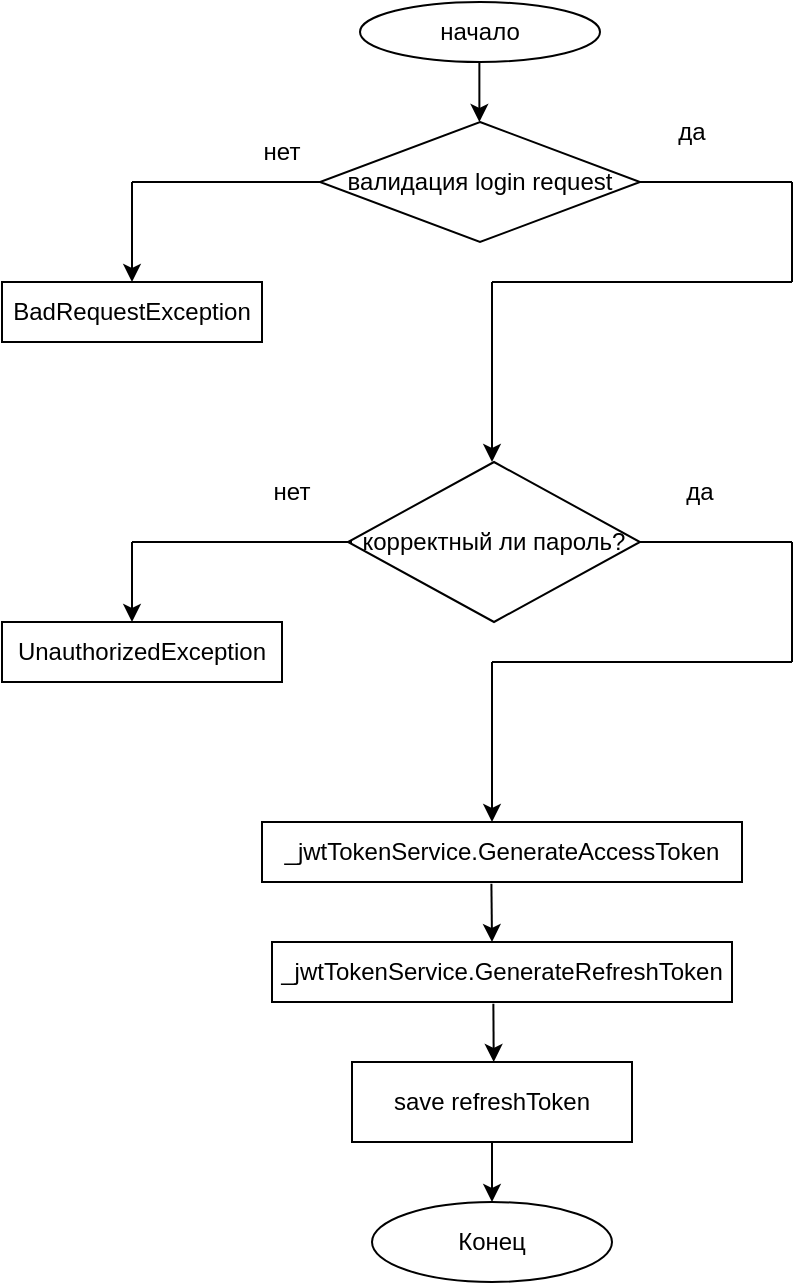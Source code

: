 <mxfile version="24.4.0" type="device">
  <diagram name="Страница — 1" id="Q-X8JNoh2zD5Y_aH4eyi">
    <mxGraphModel dx="656" dy="393" grid="1" gridSize="10" guides="1" tooltips="1" connect="1" arrows="1" fold="1" page="1" pageScale="1" pageWidth="827" pageHeight="1169" math="0" shadow="0">
      <root>
        <mxCell id="0" />
        <mxCell id="1" parent="0" />
        <mxCell id="FAanpoTqbnKFF0wd2-4i-1" value="начало" style="ellipse;whiteSpace=wrap;html=1;" parent="1" vertex="1">
          <mxGeometry x="354" y="20" width="120" height="30" as="geometry" />
        </mxCell>
        <mxCell id="FAanpoTqbnKFF0wd2-4i-3" value="" style="endArrow=classic;html=1;rounded=0;" parent="1" edge="1">
          <mxGeometry width="50" height="50" relative="1" as="geometry">
            <mxPoint x="413.69" y="50" as="sourcePoint" />
            <mxPoint x="413.69" y="80" as="targetPoint" />
            <Array as="points">
              <mxPoint x="413.69" y="60" />
            </Array>
          </mxGeometry>
        </mxCell>
        <mxCell id="FAanpoTqbnKFF0wd2-4i-4" value="валидация login request" style="rhombus;whiteSpace=wrap;html=1;" parent="1" vertex="1">
          <mxGeometry x="334" y="80" width="160" height="60" as="geometry" />
        </mxCell>
        <mxCell id="FAanpoTqbnKFF0wd2-4i-5" value="" style="endArrow=none;html=1;rounded=0;entryX=0;entryY=0.5;entryDx=0;entryDy=0;" parent="1" target="FAanpoTqbnKFF0wd2-4i-4" edge="1">
          <mxGeometry width="50" height="50" relative="1" as="geometry">
            <mxPoint x="240" y="110" as="sourcePoint" />
            <mxPoint x="330" y="110" as="targetPoint" />
          </mxGeometry>
        </mxCell>
        <mxCell id="FAanpoTqbnKFF0wd2-4i-6" value="" style="endArrow=classic;html=1;rounded=0;" parent="1" edge="1">
          <mxGeometry width="50" height="50" relative="1" as="geometry">
            <mxPoint x="240" y="110" as="sourcePoint" />
            <mxPoint x="240" y="160" as="targetPoint" />
          </mxGeometry>
        </mxCell>
        <mxCell id="FAanpoTqbnKFF0wd2-4i-8" value="да" style="text;html=1;align=center;verticalAlign=middle;whiteSpace=wrap;rounded=0;" parent="1" vertex="1">
          <mxGeometry x="494" y="250" width="60" height="30" as="geometry" />
        </mxCell>
        <mxCell id="FAanpoTqbnKFF0wd2-4i-9" value="нет" style="text;html=1;align=center;verticalAlign=middle;whiteSpace=wrap;rounded=0;" parent="1" vertex="1">
          <mxGeometry x="284.5" y="80" width="60" height="30" as="geometry" />
        </mxCell>
        <mxCell id="FAanpoTqbnKFF0wd2-4i-14" value="" style="endArrow=none;html=1;rounded=0;exitX=1;exitY=0.5;exitDx=0;exitDy=0;" parent="1" source="FAanpoTqbnKFF0wd2-4i-4" edge="1">
          <mxGeometry width="50" height="50" relative="1" as="geometry">
            <mxPoint x="520" y="140" as="sourcePoint" />
            <mxPoint x="570" y="110" as="targetPoint" />
          </mxGeometry>
        </mxCell>
        <mxCell id="FAanpoTqbnKFF0wd2-4i-15" value="" style="endArrow=none;html=1;rounded=0;" parent="1" edge="1">
          <mxGeometry width="50" height="50" relative="1" as="geometry">
            <mxPoint x="570" y="160" as="sourcePoint" />
            <mxPoint x="570" y="110" as="targetPoint" />
          </mxGeometry>
        </mxCell>
        <mxCell id="FAanpoTqbnKFF0wd2-4i-16" value="" style="endArrow=none;html=1;rounded=0;" parent="1" edge="1">
          <mxGeometry width="50" height="50" relative="1" as="geometry">
            <mxPoint x="420" y="160" as="sourcePoint" />
            <mxPoint x="570" y="160" as="targetPoint" />
          </mxGeometry>
        </mxCell>
        <mxCell id="FAanpoTqbnKFF0wd2-4i-17" value="" style="endArrow=classic;html=1;rounded=0;" parent="1" edge="1">
          <mxGeometry width="50" height="50" relative="1" as="geometry">
            <mxPoint x="420" y="160" as="sourcePoint" />
            <mxPoint x="420" y="250" as="targetPoint" />
          </mxGeometry>
        </mxCell>
        <mxCell id="FAanpoTqbnKFF0wd2-4i-18" value="корректный ли пароль?" style="rhombus;whiteSpace=wrap;html=1;" parent="1" vertex="1">
          <mxGeometry x="348" y="250" width="146" height="80" as="geometry" />
        </mxCell>
        <mxCell id="FAanpoTqbnKFF0wd2-4i-19" value="" style="endArrow=none;html=1;rounded=0;" parent="1" edge="1">
          <mxGeometry width="50" height="50" relative="1" as="geometry">
            <mxPoint x="240" y="290" as="sourcePoint" />
            <mxPoint x="350" y="290" as="targetPoint" />
          </mxGeometry>
        </mxCell>
        <mxCell id="FAanpoTqbnKFF0wd2-4i-20" value="" style="endArrow=classic;html=1;rounded=0;" parent="1" edge="1">
          <mxGeometry width="50" height="50" relative="1" as="geometry">
            <mxPoint x="240" y="290" as="sourcePoint" />
            <mxPoint x="240" y="330" as="targetPoint" />
          </mxGeometry>
        </mxCell>
        <mxCell id="FAanpoTqbnKFF0wd2-4i-24" value="" style="endArrow=none;html=1;rounded=0;exitX=1;exitY=0.5;exitDx=0;exitDy=0;" parent="1" source="FAanpoTqbnKFF0wd2-4i-18" edge="1">
          <mxGeometry width="50" height="50" relative="1" as="geometry">
            <mxPoint x="510" y="300" as="sourcePoint" />
            <mxPoint x="570" y="290" as="targetPoint" />
          </mxGeometry>
        </mxCell>
        <mxCell id="FAanpoTqbnKFF0wd2-4i-25" value="" style="endArrow=none;html=1;rounded=0;" parent="1" edge="1">
          <mxGeometry width="50" height="50" relative="1" as="geometry">
            <mxPoint x="570" y="350" as="sourcePoint" />
            <mxPoint x="570" y="290" as="targetPoint" />
          </mxGeometry>
        </mxCell>
        <mxCell id="FAanpoTqbnKFF0wd2-4i-27" value="" style="endArrow=none;html=1;rounded=0;" parent="1" edge="1">
          <mxGeometry width="50" height="50" relative="1" as="geometry">
            <mxPoint x="420" y="350" as="sourcePoint" />
            <mxPoint x="570" y="350" as="targetPoint" />
          </mxGeometry>
        </mxCell>
        <mxCell id="FAanpoTqbnKFF0wd2-4i-28" value="" style="endArrow=classic;html=1;rounded=0;" parent="1" edge="1">
          <mxGeometry width="50" height="50" relative="1" as="geometry">
            <mxPoint x="420" y="350" as="sourcePoint" />
            <mxPoint x="420" y="430" as="targetPoint" />
          </mxGeometry>
        </mxCell>
        <mxCell id="FAanpoTqbnKFF0wd2-4i-31" value="" style="endArrow=classic;html=1;rounded=0;exitX=0.522;exitY=1.03;exitDx=0;exitDy=0;exitPerimeter=0;" parent="1" edge="1">
          <mxGeometry width="50" height="50" relative="1" as="geometry">
            <mxPoint x="419.698" y="460.9" as="sourcePoint" />
            <mxPoint x="420" y="490" as="targetPoint" />
          </mxGeometry>
        </mxCell>
        <mxCell id="FAanpoTqbnKFF0wd2-4i-33" value="" style="endArrow=classic;html=1;rounded=0;exitX=0.521;exitY=1.03;exitDx=0;exitDy=0;exitPerimeter=0;" parent="1" edge="1">
          <mxGeometry width="50" height="50" relative="1" as="geometry">
            <mxPoint x="420.685" y="520.9" as="sourcePoint" />
            <mxPoint x="420.86" y="550" as="targetPoint" />
          </mxGeometry>
        </mxCell>
        <mxCell id="PFrNJYWohmeEr_Ruz_W1-1" value="нет" style="text;html=1;align=center;verticalAlign=middle;whiteSpace=wrap;rounded=0;" vertex="1" parent="1">
          <mxGeometry x="290" y="250" width="60" height="30" as="geometry" />
        </mxCell>
        <mxCell id="PFrNJYWohmeEr_Ruz_W1-2" value="да" style="text;html=1;align=center;verticalAlign=middle;whiteSpace=wrap;rounded=0;" vertex="1" parent="1">
          <mxGeometry x="490" y="70" width="60" height="30" as="geometry" />
        </mxCell>
        <mxCell id="PFrNJYWohmeEr_Ruz_W1-3" value="BadRequestException" style="rounded=0;whiteSpace=wrap;html=1;" vertex="1" parent="1">
          <mxGeometry x="175" y="160" width="130" height="30" as="geometry" />
        </mxCell>
        <mxCell id="PFrNJYWohmeEr_Ruz_W1-4" value="UnauthorizedException" style="rounded=0;whiteSpace=wrap;html=1;" vertex="1" parent="1">
          <mxGeometry x="175" y="330" width="140" height="30" as="geometry" />
        </mxCell>
        <mxCell id="PFrNJYWohmeEr_Ruz_W1-5" value="_jwtTokenService.GenerateAccessToken" style="rounded=0;whiteSpace=wrap;html=1;" vertex="1" parent="1">
          <mxGeometry x="305" y="430" width="240" height="30" as="geometry" />
        </mxCell>
        <mxCell id="PFrNJYWohmeEr_Ruz_W1-6" value="_jwtTokenService.GenerateRefreshToken" style="rounded=0;whiteSpace=wrap;html=1;" vertex="1" parent="1">
          <mxGeometry x="310" y="490" width="230" height="30" as="geometry" />
        </mxCell>
        <mxCell id="PFrNJYWohmeEr_Ruz_W1-8" value="save refreshToken" style="rounded=0;whiteSpace=wrap;html=1;" vertex="1" parent="1">
          <mxGeometry x="350" y="550" width="140" height="40" as="geometry" />
        </mxCell>
        <mxCell id="PFrNJYWohmeEr_Ruz_W1-9" value="" style="endArrow=classic;html=1;rounded=0;exitX=0.5;exitY=1;exitDx=0;exitDy=0;" edge="1" parent="1" source="PFrNJYWohmeEr_Ruz_W1-8">
          <mxGeometry width="50" height="50" relative="1" as="geometry">
            <mxPoint x="440" y="700" as="sourcePoint" />
            <mxPoint x="420" y="620" as="targetPoint" />
          </mxGeometry>
        </mxCell>
        <mxCell id="PFrNJYWohmeEr_Ruz_W1-10" value="Конец" style="ellipse;whiteSpace=wrap;html=1;" vertex="1" parent="1">
          <mxGeometry x="360" y="620" width="120" height="40" as="geometry" />
        </mxCell>
      </root>
    </mxGraphModel>
  </diagram>
</mxfile>
